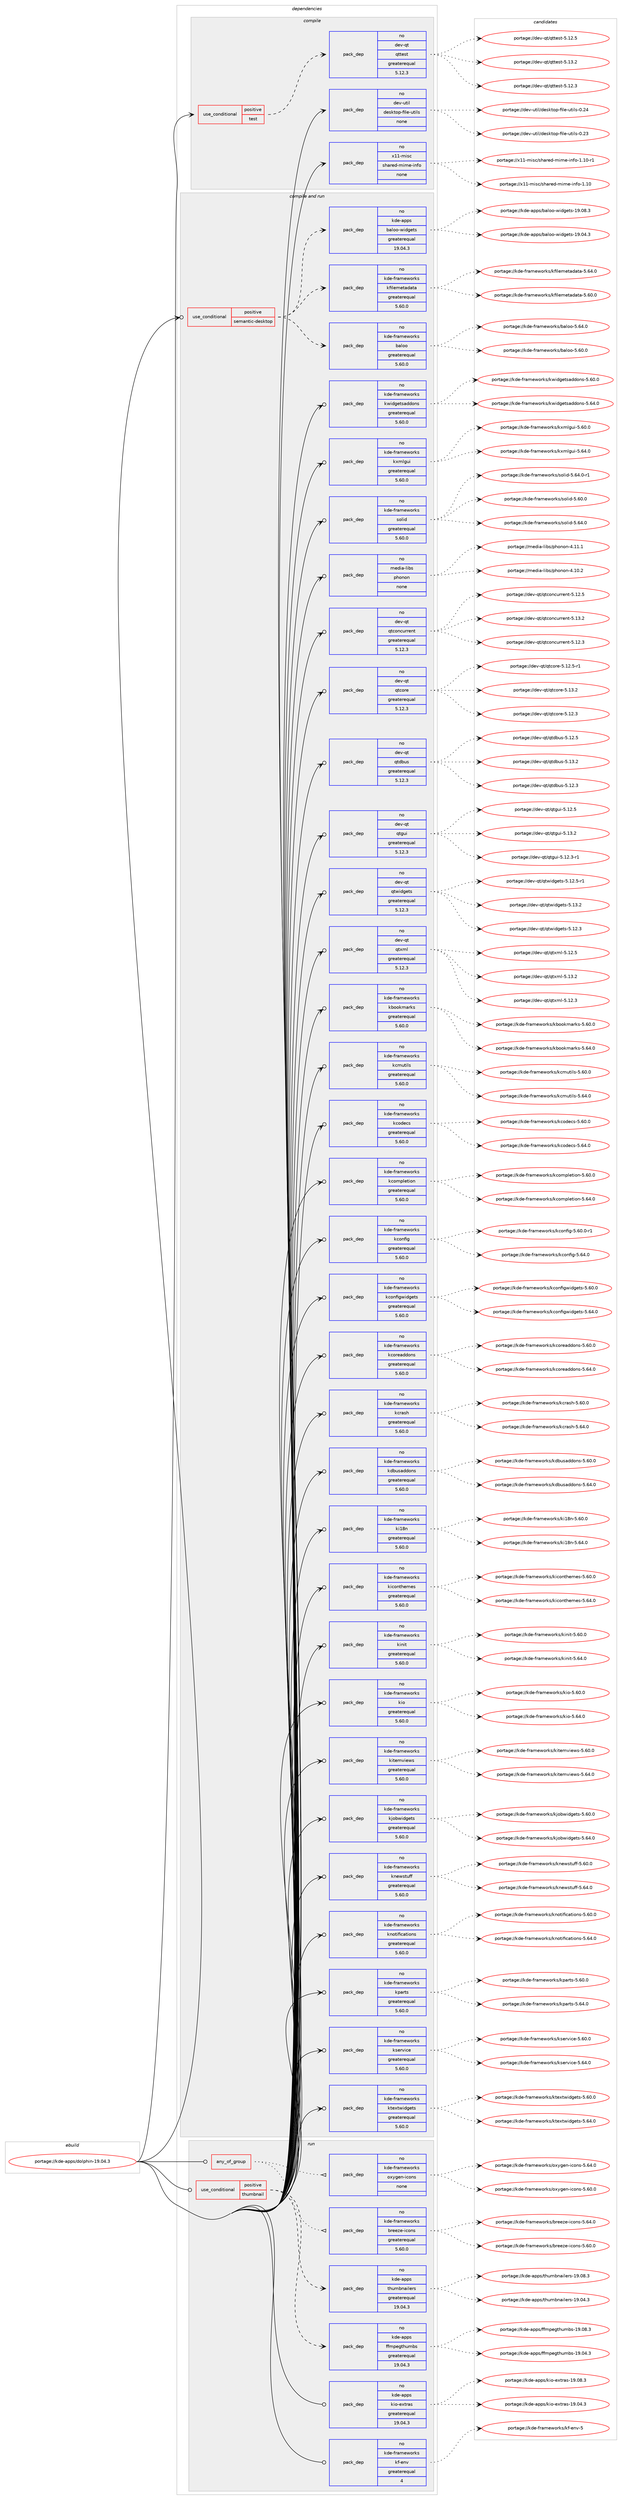 digraph prolog {

# *************
# Graph options
# *************

newrank=true;
concentrate=true;
compound=true;
graph [rankdir=LR,fontname=Helvetica,fontsize=10,ranksep=1.5];#, ranksep=2.5, nodesep=0.2];
edge  [arrowhead=vee];
node  [fontname=Helvetica,fontsize=10];

# **********
# The ebuild
# **********

subgraph cluster_leftcol {
color=gray;
rank=same;
label=<<i>ebuild</i>>;
id [label="portage://kde-apps/dolphin-19.04.3", color=red, width=4, href="../kde-apps/dolphin-19.04.3.svg"];
}

# ****************
# The dependencies
# ****************

subgraph cluster_midcol {
color=gray;
label=<<i>dependencies</i>>;
subgraph cluster_compile {
fillcolor="#eeeeee";
style=filled;
label=<<i>compile</i>>;
subgraph cond74939 {
dependency285507 [label=<<TABLE BORDER="0" CELLBORDER="1" CELLSPACING="0" CELLPADDING="4"><TR><TD ROWSPAN="3" CELLPADDING="10">use_conditional</TD></TR><TR><TD>positive</TD></TR><TR><TD>test</TD></TR></TABLE>>, shape=none, color=red];
subgraph pack206351 {
dependency285508 [label=<<TABLE BORDER="0" CELLBORDER="1" CELLSPACING="0" CELLPADDING="4" WIDTH="220"><TR><TD ROWSPAN="6" CELLPADDING="30">pack_dep</TD></TR><TR><TD WIDTH="110">no</TD></TR><TR><TD>dev-qt</TD></TR><TR><TD>qttest</TD></TR><TR><TD>greaterequal</TD></TR><TR><TD>5.12.3</TD></TR></TABLE>>, shape=none, color=blue];
}
dependency285507:e -> dependency285508:w [weight=20,style="dashed",arrowhead="vee"];
}
id:e -> dependency285507:w [weight=20,style="solid",arrowhead="vee"];
subgraph pack206352 {
dependency285509 [label=<<TABLE BORDER="0" CELLBORDER="1" CELLSPACING="0" CELLPADDING="4" WIDTH="220"><TR><TD ROWSPAN="6" CELLPADDING="30">pack_dep</TD></TR><TR><TD WIDTH="110">no</TD></TR><TR><TD>dev-util</TD></TR><TR><TD>desktop-file-utils</TD></TR><TR><TD>none</TD></TR><TR><TD></TD></TR></TABLE>>, shape=none, color=blue];
}
id:e -> dependency285509:w [weight=20,style="solid",arrowhead="vee"];
subgraph pack206353 {
dependency285510 [label=<<TABLE BORDER="0" CELLBORDER="1" CELLSPACING="0" CELLPADDING="4" WIDTH="220"><TR><TD ROWSPAN="6" CELLPADDING="30">pack_dep</TD></TR><TR><TD WIDTH="110">no</TD></TR><TR><TD>x11-misc</TD></TR><TR><TD>shared-mime-info</TD></TR><TR><TD>none</TD></TR><TR><TD></TD></TR></TABLE>>, shape=none, color=blue];
}
id:e -> dependency285510:w [weight=20,style="solid",arrowhead="vee"];
}
subgraph cluster_compileandrun {
fillcolor="#eeeeee";
style=filled;
label=<<i>compile and run</i>>;
subgraph cond74940 {
dependency285511 [label=<<TABLE BORDER="0" CELLBORDER="1" CELLSPACING="0" CELLPADDING="4"><TR><TD ROWSPAN="3" CELLPADDING="10">use_conditional</TD></TR><TR><TD>positive</TD></TR><TR><TD>semantic-desktop</TD></TR></TABLE>>, shape=none, color=red];
subgraph pack206354 {
dependency285512 [label=<<TABLE BORDER="0" CELLBORDER="1" CELLSPACING="0" CELLPADDING="4" WIDTH="220"><TR><TD ROWSPAN="6" CELLPADDING="30">pack_dep</TD></TR><TR><TD WIDTH="110">no</TD></TR><TR><TD>kde-frameworks</TD></TR><TR><TD>baloo</TD></TR><TR><TD>greaterequal</TD></TR><TR><TD>5.60.0</TD></TR></TABLE>>, shape=none, color=blue];
}
dependency285511:e -> dependency285512:w [weight=20,style="dashed",arrowhead="vee"];
subgraph pack206355 {
dependency285513 [label=<<TABLE BORDER="0" CELLBORDER="1" CELLSPACING="0" CELLPADDING="4" WIDTH="220"><TR><TD ROWSPAN="6" CELLPADDING="30">pack_dep</TD></TR><TR><TD WIDTH="110">no</TD></TR><TR><TD>kde-frameworks</TD></TR><TR><TD>kfilemetadata</TD></TR><TR><TD>greaterequal</TD></TR><TR><TD>5.60.0</TD></TR></TABLE>>, shape=none, color=blue];
}
dependency285511:e -> dependency285513:w [weight=20,style="dashed",arrowhead="vee"];
subgraph pack206356 {
dependency285514 [label=<<TABLE BORDER="0" CELLBORDER="1" CELLSPACING="0" CELLPADDING="4" WIDTH="220"><TR><TD ROWSPAN="6" CELLPADDING="30">pack_dep</TD></TR><TR><TD WIDTH="110">no</TD></TR><TR><TD>kde-apps</TD></TR><TR><TD>baloo-widgets</TD></TR><TR><TD>greaterequal</TD></TR><TR><TD>19.04.3</TD></TR></TABLE>>, shape=none, color=blue];
}
dependency285511:e -> dependency285514:w [weight=20,style="dashed",arrowhead="vee"];
}
id:e -> dependency285511:w [weight=20,style="solid",arrowhead="odotvee"];
subgraph pack206357 {
dependency285515 [label=<<TABLE BORDER="0" CELLBORDER="1" CELLSPACING="0" CELLPADDING="4" WIDTH="220"><TR><TD ROWSPAN="6" CELLPADDING="30">pack_dep</TD></TR><TR><TD WIDTH="110">no</TD></TR><TR><TD>dev-qt</TD></TR><TR><TD>qtconcurrent</TD></TR><TR><TD>greaterequal</TD></TR><TR><TD>5.12.3</TD></TR></TABLE>>, shape=none, color=blue];
}
id:e -> dependency285515:w [weight=20,style="solid",arrowhead="odotvee"];
subgraph pack206358 {
dependency285516 [label=<<TABLE BORDER="0" CELLBORDER="1" CELLSPACING="0" CELLPADDING="4" WIDTH="220"><TR><TD ROWSPAN="6" CELLPADDING="30">pack_dep</TD></TR><TR><TD WIDTH="110">no</TD></TR><TR><TD>dev-qt</TD></TR><TR><TD>qtcore</TD></TR><TR><TD>greaterequal</TD></TR><TR><TD>5.12.3</TD></TR></TABLE>>, shape=none, color=blue];
}
id:e -> dependency285516:w [weight=20,style="solid",arrowhead="odotvee"];
subgraph pack206359 {
dependency285517 [label=<<TABLE BORDER="0" CELLBORDER="1" CELLSPACING="0" CELLPADDING="4" WIDTH="220"><TR><TD ROWSPAN="6" CELLPADDING="30">pack_dep</TD></TR><TR><TD WIDTH="110">no</TD></TR><TR><TD>dev-qt</TD></TR><TR><TD>qtdbus</TD></TR><TR><TD>greaterequal</TD></TR><TR><TD>5.12.3</TD></TR></TABLE>>, shape=none, color=blue];
}
id:e -> dependency285517:w [weight=20,style="solid",arrowhead="odotvee"];
subgraph pack206360 {
dependency285518 [label=<<TABLE BORDER="0" CELLBORDER="1" CELLSPACING="0" CELLPADDING="4" WIDTH="220"><TR><TD ROWSPAN="6" CELLPADDING="30">pack_dep</TD></TR><TR><TD WIDTH="110">no</TD></TR><TR><TD>dev-qt</TD></TR><TR><TD>qtgui</TD></TR><TR><TD>greaterequal</TD></TR><TR><TD>5.12.3</TD></TR></TABLE>>, shape=none, color=blue];
}
id:e -> dependency285518:w [weight=20,style="solid",arrowhead="odotvee"];
subgraph pack206361 {
dependency285519 [label=<<TABLE BORDER="0" CELLBORDER="1" CELLSPACING="0" CELLPADDING="4" WIDTH="220"><TR><TD ROWSPAN="6" CELLPADDING="30">pack_dep</TD></TR><TR><TD WIDTH="110">no</TD></TR><TR><TD>dev-qt</TD></TR><TR><TD>qtwidgets</TD></TR><TR><TD>greaterequal</TD></TR><TR><TD>5.12.3</TD></TR></TABLE>>, shape=none, color=blue];
}
id:e -> dependency285519:w [weight=20,style="solid",arrowhead="odotvee"];
subgraph pack206362 {
dependency285520 [label=<<TABLE BORDER="0" CELLBORDER="1" CELLSPACING="0" CELLPADDING="4" WIDTH="220"><TR><TD ROWSPAN="6" CELLPADDING="30">pack_dep</TD></TR><TR><TD WIDTH="110">no</TD></TR><TR><TD>dev-qt</TD></TR><TR><TD>qtxml</TD></TR><TR><TD>greaterequal</TD></TR><TR><TD>5.12.3</TD></TR></TABLE>>, shape=none, color=blue];
}
id:e -> dependency285520:w [weight=20,style="solid",arrowhead="odotvee"];
subgraph pack206363 {
dependency285521 [label=<<TABLE BORDER="0" CELLBORDER="1" CELLSPACING="0" CELLPADDING="4" WIDTH="220"><TR><TD ROWSPAN="6" CELLPADDING="30">pack_dep</TD></TR><TR><TD WIDTH="110">no</TD></TR><TR><TD>kde-frameworks</TD></TR><TR><TD>kbookmarks</TD></TR><TR><TD>greaterequal</TD></TR><TR><TD>5.60.0</TD></TR></TABLE>>, shape=none, color=blue];
}
id:e -> dependency285521:w [weight=20,style="solid",arrowhead="odotvee"];
subgraph pack206364 {
dependency285522 [label=<<TABLE BORDER="0" CELLBORDER="1" CELLSPACING="0" CELLPADDING="4" WIDTH="220"><TR><TD ROWSPAN="6" CELLPADDING="30">pack_dep</TD></TR><TR><TD WIDTH="110">no</TD></TR><TR><TD>kde-frameworks</TD></TR><TR><TD>kcmutils</TD></TR><TR><TD>greaterequal</TD></TR><TR><TD>5.60.0</TD></TR></TABLE>>, shape=none, color=blue];
}
id:e -> dependency285522:w [weight=20,style="solid",arrowhead="odotvee"];
subgraph pack206365 {
dependency285523 [label=<<TABLE BORDER="0" CELLBORDER="1" CELLSPACING="0" CELLPADDING="4" WIDTH="220"><TR><TD ROWSPAN="6" CELLPADDING="30">pack_dep</TD></TR><TR><TD WIDTH="110">no</TD></TR><TR><TD>kde-frameworks</TD></TR><TR><TD>kcodecs</TD></TR><TR><TD>greaterequal</TD></TR><TR><TD>5.60.0</TD></TR></TABLE>>, shape=none, color=blue];
}
id:e -> dependency285523:w [weight=20,style="solid",arrowhead="odotvee"];
subgraph pack206366 {
dependency285524 [label=<<TABLE BORDER="0" CELLBORDER="1" CELLSPACING="0" CELLPADDING="4" WIDTH="220"><TR><TD ROWSPAN="6" CELLPADDING="30">pack_dep</TD></TR><TR><TD WIDTH="110">no</TD></TR><TR><TD>kde-frameworks</TD></TR><TR><TD>kcompletion</TD></TR><TR><TD>greaterequal</TD></TR><TR><TD>5.60.0</TD></TR></TABLE>>, shape=none, color=blue];
}
id:e -> dependency285524:w [weight=20,style="solid",arrowhead="odotvee"];
subgraph pack206367 {
dependency285525 [label=<<TABLE BORDER="0" CELLBORDER="1" CELLSPACING="0" CELLPADDING="4" WIDTH="220"><TR><TD ROWSPAN="6" CELLPADDING="30">pack_dep</TD></TR><TR><TD WIDTH="110">no</TD></TR><TR><TD>kde-frameworks</TD></TR><TR><TD>kconfig</TD></TR><TR><TD>greaterequal</TD></TR><TR><TD>5.60.0</TD></TR></TABLE>>, shape=none, color=blue];
}
id:e -> dependency285525:w [weight=20,style="solid",arrowhead="odotvee"];
subgraph pack206368 {
dependency285526 [label=<<TABLE BORDER="0" CELLBORDER="1" CELLSPACING="0" CELLPADDING="4" WIDTH="220"><TR><TD ROWSPAN="6" CELLPADDING="30">pack_dep</TD></TR><TR><TD WIDTH="110">no</TD></TR><TR><TD>kde-frameworks</TD></TR><TR><TD>kconfigwidgets</TD></TR><TR><TD>greaterequal</TD></TR><TR><TD>5.60.0</TD></TR></TABLE>>, shape=none, color=blue];
}
id:e -> dependency285526:w [weight=20,style="solid",arrowhead="odotvee"];
subgraph pack206369 {
dependency285527 [label=<<TABLE BORDER="0" CELLBORDER="1" CELLSPACING="0" CELLPADDING="4" WIDTH="220"><TR><TD ROWSPAN="6" CELLPADDING="30">pack_dep</TD></TR><TR><TD WIDTH="110">no</TD></TR><TR><TD>kde-frameworks</TD></TR><TR><TD>kcoreaddons</TD></TR><TR><TD>greaterequal</TD></TR><TR><TD>5.60.0</TD></TR></TABLE>>, shape=none, color=blue];
}
id:e -> dependency285527:w [weight=20,style="solid",arrowhead="odotvee"];
subgraph pack206370 {
dependency285528 [label=<<TABLE BORDER="0" CELLBORDER="1" CELLSPACING="0" CELLPADDING="4" WIDTH="220"><TR><TD ROWSPAN="6" CELLPADDING="30">pack_dep</TD></TR><TR><TD WIDTH="110">no</TD></TR><TR><TD>kde-frameworks</TD></TR><TR><TD>kcrash</TD></TR><TR><TD>greaterequal</TD></TR><TR><TD>5.60.0</TD></TR></TABLE>>, shape=none, color=blue];
}
id:e -> dependency285528:w [weight=20,style="solid",arrowhead="odotvee"];
subgraph pack206371 {
dependency285529 [label=<<TABLE BORDER="0" CELLBORDER="1" CELLSPACING="0" CELLPADDING="4" WIDTH="220"><TR><TD ROWSPAN="6" CELLPADDING="30">pack_dep</TD></TR><TR><TD WIDTH="110">no</TD></TR><TR><TD>kde-frameworks</TD></TR><TR><TD>kdbusaddons</TD></TR><TR><TD>greaterequal</TD></TR><TR><TD>5.60.0</TD></TR></TABLE>>, shape=none, color=blue];
}
id:e -> dependency285529:w [weight=20,style="solid",arrowhead="odotvee"];
subgraph pack206372 {
dependency285530 [label=<<TABLE BORDER="0" CELLBORDER="1" CELLSPACING="0" CELLPADDING="4" WIDTH="220"><TR><TD ROWSPAN="6" CELLPADDING="30">pack_dep</TD></TR><TR><TD WIDTH="110">no</TD></TR><TR><TD>kde-frameworks</TD></TR><TR><TD>ki18n</TD></TR><TR><TD>greaterequal</TD></TR><TR><TD>5.60.0</TD></TR></TABLE>>, shape=none, color=blue];
}
id:e -> dependency285530:w [weight=20,style="solid",arrowhead="odotvee"];
subgraph pack206373 {
dependency285531 [label=<<TABLE BORDER="0" CELLBORDER="1" CELLSPACING="0" CELLPADDING="4" WIDTH="220"><TR><TD ROWSPAN="6" CELLPADDING="30">pack_dep</TD></TR><TR><TD WIDTH="110">no</TD></TR><TR><TD>kde-frameworks</TD></TR><TR><TD>kiconthemes</TD></TR><TR><TD>greaterequal</TD></TR><TR><TD>5.60.0</TD></TR></TABLE>>, shape=none, color=blue];
}
id:e -> dependency285531:w [weight=20,style="solid",arrowhead="odotvee"];
subgraph pack206374 {
dependency285532 [label=<<TABLE BORDER="0" CELLBORDER="1" CELLSPACING="0" CELLPADDING="4" WIDTH="220"><TR><TD ROWSPAN="6" CELLPADDING="30">pack_dep</TD></TR><TR><TD WIDTH="110">no</TD></TR><TR><TD>kde-frameworks</TD></TR><TR><TD>kinit</TD></TR><TR><TD>greaterequal</TD></TR><TR><TD>5.60.0</TD></TR></TABLE>>, shape=none, color=blue];
}
id:e -> dependency285532:w [weight=20,style="solid",arrowhead="odotvee"];
subgraph pack206375 {
dependency285533 [label=<<TABLE BORDER="0" CELLBORDER="1" CELLSPACING="0" CELLPADDING="4" WIDTH="220"><TR><TD ROWSPAN="6" CELLPADDING="30">pack_dep</TD></TR><TR><TD WIDTH="110">no</TD></TR><TR><TD>kde-frameworks</TD></TR><TR><TD>kio</TD></TR><TR><TD>greaterequal</TD></TR><TR><TD>5.60.0</TD></TR></TABLE>>, shape=none, color=blue];
}
id:e -> dependency285533:w [weight=20,style="solid",arrowhead="odotvee"];
subgraph pack206376 {
dependency285534 [label=<<TABLE BORDER="0" CELLBORDER="1" CELLSPACING="0" CELLPADDING="4" WIDTH="220"><TR><TD ROWSPAN="6" CELLPADDING="30">pack_dep</TD></TR><TR><TD WIDTH="110">no</TD></TR><TR><TD>kde-frameworks</TD></TR><TR><TD>kitemviews</TD></TR><TR><TD>greaterequal</TD></TR><TR><TD>5.60.0</TD></TR></TABLE>>, shape=none, color=blue];
}
id:e -> dependency285534:w [weight=20,style="solid",arrowhead="odotvee"];
subgraph pack206377 {
dependency285535 [label=<<TABLE BORDER="0" CELLBORDER="1" CELLSPACING="0" CELLPADDING="4" WIDTH="220"><TR><TD ROWSPAN="6" CELLPADDING="30">pack_dep</TD></TR><TR><TD WIDTH="110">no</TD></TR><TR><TD>kde-frameworks</TD></TR><TR><TD>kjobwidgets</TD></TR><TR><TD>greaterequal</TD></TR><TR><TD>5.60.0</TD></TR></TABLE>>, shape=none, color=blue];
}
id:e -> dependency285535:w [weight=20,style="solid",arrowhead="odotvee"];
subgraph pack206378 {
dependency285536 [label=<<TABLE BORDER="0" CELLBORDER="1" CELLSPACING="0" CELLPADDING="4" WIDTH="220"><TR><TD ROWSPAN="6" CELLPADDING="30">pack_dep</TD></TR><TR><TD WIDTH="110">no</TD></TR><TR><TD>kde-frameworks</TD></TR><TR><TD>knewstuff</TD></TR><TR><TD>greaterequal</TD></TR><TR><TD>5.60.0</TD></TR></TABLE>>, shape=none, color=blue];
}
id:e -> dependency285536:w [weight=20,style="solid",arrowhead="odotvee"];
subgraph pack206379 {
dependency285537 [label=<<TABLE BORDER="0" CELLBORDER="1" CELLSPACING="0" CELLPADDING="4" WIDTH="220"><TR><TD ROWSPAN="6" CELLPADDING="30">pack_dep</TD></TR><TR><TD WIDTH="110">no</TD></TR><TR><TD>kde-frameworks</TD></TR><TR><TD>knotifications</TD></TR><TR><TD>greaterequal</TD></TR><TR><TD>5.60.0</TD></TR></TABLE>>, shape=none, color=blue];
}
id:e -> dependency285537:w [weight=20,style="solid",arrowhead="odotvee"];
subgraph pack206380 {
dependency285538 [label=<<TABLE BORDER="0" CELLBORDER="1" CELLSPACING="0" CELLPADDING="4" WIDTH="220"><TR><TD ROWSPAN="6" CELLPADDING="30">pack_dep</TD></TR><TR><TD WIDTH="110">no</TD></TR><TR><TD>kde-frameworks</TD></TR><TR><TD>kparts</TD></TR><TR><TD>greaterequal</TD></TR><TR><TD>5.60.0</TD></TR></TABLE>>, shape=none, color=blue];
}
id:e -> dependency285538:w [weight=20,style="solid",arrowhead="odotvee"];
subgraph pack206381 {
dependency285539 [label=<<TABLE BORDER="0" CELLBORDER="1" CELLSPACING="0" CELLPADDING="4" WIDTH="220"><TR><TD ROWSPAN="6" CELLPADDING="30">pack_dep</TD></TR><TR><TD WIDTH="110">no</TD></TR><TR><TD>kde-frameworks</TD></TR><TR><TD>kservice</TD></TR><TR><TD>greaterequal</TD></TR><TR><TD>5.60.0</TD></TR></TABLE>>, shape=none, color=blue];
}
id:e -> dependency285539:w [weight=20,style="solid",arrowhead="odotvee"];
subgraph pack206382 {
dependency285540 [label=<<TABLE BORDER="0" CELLBORDER="1" CELLSPACING="0" CELLPADDING="4" WIDTH="220"><TR><TD ROWSPAN="6" CELLPADDING="30">pack_dep</TD></TR><TR><TD WIDTH="110">no</TD></TR><TR><TD>kde-frameworks</TD></TR><TR><TD>ktextwidgets</TD></TR><TR><TD>greaterequal</TD></TR><TR><TD>5.60.0</TD></TR></TABLE>>, shape=none, color=blue];
}
id:e -> dependency285540:w [weight=20,style="solid",arrowhead="odotvee"];
subgraph pack206383 {
dependency285541 [label=<<TABLE BORDER="0" CELLBORDER="1" CELLSPACING="0" CELLPADDING="4" WIDTH="220"><TR><TD ROWSPAN="6" CELLPADDING="30">pack_dep</TD></TR><TR><TD WIDTH="110">no</TD></TR><TR><TD>kde-frameworks</TD></TR><TR><TD>kwidgetsaddons</TD></TR><TR><TD>greaterequal</TD></TR><TR><TD>5.60.0</TD></TR></TABLE>>, shape=none, color=blue];
}
id:e -> dependency285541:w [weight=20,style="solid",arrowhead="odotvee"];
subgraph pack206384 {
dependency285542 [label=<<TABLE BORDER="0" CELLBORDER="1" CELLSPACING="0" CELLPADDING="4" WIDTH="220"><TR><TD ROWSPAN="6" CELLPADDING="30">pack_dep</TD></TR><TR><TD WIDTH="110">no</TD></TR><TR><TD>kde-frameworks</TD></TR><TR><TD>kxmlgui</TD></TR><TR><TD>greaterequal</TD></TR><TR><TD>5.60.0</TD></TR></TABLE>>, shape=none, color=blue];
}
id:e -> dependency285542:w [weight=20,style="solid",arrowhead="odotvee"];
subgraph pack206385 {
dependency285543 [label=<<TABLE BORDER="0" CELLBORDER="1" CELLSPACING="0" CELLPADDING="4" WIDTH="220"><TR><TD ROWSPAN="6" CELLPADDING="30">pack_dep</TD></TR><TR><TD WIDTH="110">no</TD></TR><TR><TD>kde-frameworks</TD></TR><TR><TD>solid</TD></TR><TR><TD>greaterequal</TD></TR><TR><TD>5.60.0</TD></TR></TABLE>>, shape=none, color=blue];
}
id:e -> dependency285543:w [weight=20,style="solid",arrowhead="odotvee"];
subgraph pack206386 {
dependency285544 [label=<<TABLE BORDER="0" CELLBORDER="1" CELLSPACING="0" CELLPADDING="4" WIDTH="220"><TR><TD ROWSPAN="6" CELLPADDING="30">pack_dep</TD></TR><TR><TD WIDTH="110">no</TD></TR><TR><TD>media-libs</TD></TR><TR><TD>phonon</TD></TR><TR><TD>none</TD></TR><TR><TD></TD></TR></TABLE>>, shape=none, color=blue];
}
id:e -> dependency285544:w [weight=20,style="solid",arrowhead="odotvee"];
}
subgraph cluster_run {
fillcolor="#eeeeee";
style=filled;
label=<<i>run</i>>;
subgraph any4116 {
dependency285545 [label=<<TABLE BORDER="0" CELLBORDER="1" CELLSPACING="0" CELLPADDING="4"><TR><TD CELLPADDING="10">any_of_group</TD></TR></TABLE>>, shape=none, color=red];subgraph pack206387 {
dependency285546 [label=<<TABLE BORDER="0" CELLBORDER="1" CELLSPACING="0" CELLPADDING="4" WIDTH="220"><TR><TD ROWSPAN="6" CELLPADDING="30">pack_dep</TD></TR><TR><TD WIDTH="110">no</TD></TR><TR><TD>kde-frameworks</TD></TR><TR><TD>breeze-icons</TD></TR><TR><TD>greaterequal</TD></TR><TR><TD>5.60.0</TD></TR></TABLE>>, shape=none, color=blue];
}
dependency285545:e -> dependency285546:w [weight=20,style="dotted",arrowhead="oinv"];
subgraph pack206388 {
dependency285547 [label=<<TABLE BORDER="0" CELLBORDER="1" CELLSPACING="0" CELLPADDING="4" WIDTH="220"><TR><TD ROWSPAN="6" CELLPADDING="30">pack_dep</TD></TR><TR><TD WIDTH="110">no</TD></TR><TR><TD>kde-frameworks</TD></TR><TR><TD>oxygen-icons</TD></TR><TR><TD>none</TD></TR><TR><TD></TD></TR></TABLE>>, shape=none, color=blue];
}
dependency285545:e -> dependency285547:w [weight=20,style="dotted",arrowhead="oinv"];
}
id:e -> dependency285545:w [weight=20,style="solid",arrowhead="odot"];
subgraph cond74941 {
dependency285548 [label=<<TABLE BORDER="0" CELLBORDER="1" CELLSPACING="0" CELLPADDING="4"><TR><TD ROWSPAN="3" CELLPADDING="10">use_conditional</TD></TR><TR><TD>positive</TD></TR><TR><TD>thumbnail</TD></TR></TABLE>>, shape=none, color=red];
subgraph pack206389 {
dependency285549 [label=<<TABLE BORDER="0" CELLBORDER="1" CELLSPACING="0" CELLPADDING="4" WIDTH="220"><TR><TD ROWSPAN="6" CELLPADDING="30">pack_dep</TD></TR><TR><TD WIDTH="110">no</TD></TR><TR><TD>kde-apps</TD></TR><TR><TD>ffmpegthumbs</TD></TR><TR><TD>greaterequal</TD></TR><TR><TD>19.04.3</TD></TR></TABLE>>, shape=none, color=blue];
}
dependency285548:e -> dependency285549:w [weight=20,style="dashed",arrowhead="vee"];
subgraph pack206390 {
dependency285550 [label=<<TABLE BORDER="0" CELLBORDER="1" CELLSPACING="0" CELLPADDING="4" WIDTH="220"><TR><TD ROWSPAN="6" CELLPADDING="30">pack_dep</TD></TR><TR><TD WIDTH="110">no</TD></TR><TR><TD>kde-apps</TD></TR><TR><TD>thumbnailers</TD></TR><TR><TD>greaterequal</TD></TR><TR><TD>19.04.3</TD></TR></TABLE>>, shape=none, color=blue];
}
dependency285548:e -> dependency285550:w [weight=20,style="dashed",arrowhead="vee"];
}
id:e -> dependency285548:w [weight=20,style="solid",arrowhead="odot"];
subgraph pack206391 {
dependency285551 [label=<<TABLE BORDER="0" CELLBORDER="1" CELLSPACING="0" CELLPADDING="4" WIDTH="220"><TR><TD ROWSPAN="6" CELLPADDING="30">pack_dep</TD></TR><TR><TD WIDTH="110">no</TD></TR><TR><TD>kde-apps</TD></TR><TR><TD>kio-extras</TD></TR><TR><TD>greaterequal</TD></TR><TR><TD>19.04.3</TD></TR></TABLE>>, shape=none, color=blue];
}
id:e -> dependency285551:w [weight=20,style="solid",arrowhead="odot"];
subgraph pack206392 {
dependency285552 [label=<<TABLE BORDER="0" CELLBORDER="1" CELLSPACING="0" CELLPADDING="4" WIDTH="220"><TR><TD ROWSPAN="6" CELLPADDING="30">pack_dep</TD></TR><TR><TD WIDTH="110">no</TD></TR><TR><TD>kde-frameworks</TD></TR><TR><TD>kf-env</TD></TR><TR><TD>greaterequal</TD></TR><TR><TD>4</TD></TR></TABLE>>, shape=none, color=blue];
}
id:e -> dependency285552:w [weight=20,style="solid",arrowhead="odot"];
}
}

# **************
# The candidates
# **************

subgraph cluster_choices {
rank=same;
color=gray;
label=<<i>candidates</i>>;

subgraph choice206351 {
color=black;
nodesep=1;
choiceportage100101118451131164711311611610111511645534649504651 [label="portage://dev-qt/qttest-5.12.3", color=red, width=4,href="../dev-qt/qttest-5.12.3.svg"];
choiceportage100101118451131164711311611610111511645534649504653 [label="portage://dev-qt/qttest-5.12.5", color=red, width=4,href="../dev-qt/qttest-5.12.5.svg"];
choiceportage100101118451131164711311611610111511645534649514650 [label="portage://dev-qt/qttest-5.13.2", color=red, width=4,href="../dev-qt/qttest-5.13.2.svg"];
dependency285508:e -> choiceportage100101118451131164711311611610111511645534649504651:w [style=dotted,weight="100"];
dependency285508:e -> choiceportage100101118451131164711311611610111511645534649504653:w [style=dotted,weight="100"];
dependency285508:e -> choiceportage100101118451131164711311611610111511645534649514650:w [style=dotted,weight="100"];
}
subgraph choice206352 {
color=black;
nodesep=1;
choiceportage100101118451171161051084710010111510711611111245102105108101451171161051081154548465051 [label="portage://dev-util/desktop-file-utils-0.23", color=red, width=4,href="../dev-util/desktop-file-utils-0.23.svg"];
choiceportage100101118451171161051084710010111510711611111245102105108101451171161051081154548465052 [label="portage://dev-util/desktop-file-utils-0.24", color=red, width=4,href="../dev-util/desktop-file-utils-0.24.svg"];
dependency285509:e -> choiceportage100101118451171161051084710010111510711611111245102105108101451171161051081154548465051:w [style=dotted,weight="100"];
dependency285509:e -> choiceportage100101118451171161051084710010111510711611111245102105108101451171161051081154548465052:w [style=dotted,weight="100"];
}
subgraph choice206353 {
color=black;
nodesep=1;
choiceportage12049494510910511599471151049711410110045109105109101451051101021114549464948 [label="portage://x11-misc/shared-mime-info-1.10", color=red, width=4,href="../x11-misc/shared-mime-info-1.10.svg"];
choiceportage120494945109105115994711510497114101100451091051091014510511010211145494649484511449 [label="portage://x11-misc/shared-mime-info-1.10-r1", color=red, width=4,href="../x11-misc/shared-mime-info-1.10-r1.svg"];
dependency285510:e -> choiceportage12049494510910511599471151049711410110045109105109101451051101021114549464948:w [style=dotted,weight="100"];
dependency285510:e -> choiceportage120494945109105115994711510497114101100451091051091014510511010211145494649484511449:w [style=dotted,weight="100"];
}
subgraph choice206354 {
color=black;
nodesep=1;
choiceportage107100101451021149710910111911111410711547989710811111145534654484648 [label="portage://kde-frameworks/baloo-5.60.0", color=red, width=4,href="../kde-frameworks/baloo-5.60.0.svg"];
choiceportage107100101451021149710910111911111410711547989710811111145534654524648 [label="portage://kde-frameworks/baloo-5.64.0", color=red, width=4,href="../kde-frameworks/baloo-5.64.0.svg"];
dependency285512:e -> choiceportage107100101451021149710910111911111410711547989710811111145534654484648:w [style=dotted,weight="100"];
dependency285512:e -> choiceportage107100101451021149710910111911111410711547989710811111145534654524648:w [style=dotted,weight="100"];
}
subgraph choice206355 {
color=black;
nodesep=1;
choiceportage10710010145102114971091011191111141071154710710210510810110910111697100971169745534654484648 [label="portage://kde-frameworks/kfilemetadata-5.60.0", color=red, width=4,href="../kde-frameworks/kfilemetadata-5.60.0.svg"];
choiceportage10710010145102114971091011191111141071154710710210510810110910111697100971169745534654524648 [label="portage://kde-frameworks/kfilemetadata-5.64.0", color=red, width=4,href="../kde-frameworks/kfilemetadata-5.64.0.svg"];
dependency285513:e -> choiceportage10710010145102114971091011191111141071154710710210510810110910111697100971169745534654484648:w [style=dotted,weight="100"];
dependency285513:e -> choiceportage10710010145102114971091011191111141071154710710210510810110910111697100971169745534654524648:w [style=dotted,weight="100"];
}
subgraph choice206356 {
color=black;
nodesep=1;
choiceportage1071001014597112112115479897108111111451191051001031011161154549574648524651 [label="portage://kde-apps/baloo-widgets-19.04.3", color=red, width=4,href="../kde-apps/baloo-widgets-19.04.3.svg"];
choiceportage1071001014597112112115479897108111111451191051001031011161154549574648564651 [label="portage://kde-apps/baloo-widgets-19.08.3", color=red, width=4,href="../kde-apps/baloo-widgets-19.08.3.svg"];
dependency285514:e -> choiceportage1071001014597112112115479897108111111451191051001031011161154549574648524651:w [style=dotted,weight="100"];
dependency285514:e -> choiceportage1071001014597112112115479897108111111451191051001031011161154549574648564651:w [style=dotted,weight="100"];
}
subgraph choice206357 {
color=black;
nodesep=1;
choiceportage1001011184511311647113116991111109911711411410111011645534649504651 [label="portage://dev-qt/qtconcurrent-5.12.3", color=red, width=4,href="../dev-qt/qtconcurrent-5.12.3.svg"];
choiceportage1001011184511311647113116991111109911711411410111011645534649504653 [label="portage://dev-qt/qtconcurrent-5.12.5", color=red, width=4,href="../dev-qt/qtconcurrent-5.12.5.svg"];
choiceportage1001011184511311647113116991111109911711411410111011645534649514650 [label="portage://dev-qt/qtconcurrent-5.13.2", color=red, width=4,href="../dev-qt/qtconcurrent-5.13.2.svg"];
dependency285515:e -> choiceportage1001011184511311647113116991111109911711411410111011645534649504651:w [style=dotted,weight="100"];
dependency285515:e -> choiceportage1001011184511311647113116991111109911711411410111011645534649504653:w [style=dotted,weight="100"];
dependency285515:e -> choiceportage1001011184511311647113116991111109911711411410111011645534649514650:w [style=dotted,weight="100"];
}
subgraph choice206358 {
color=black;
nodesep=1;
choiceportage10010111845113116471131169911111410145534649504651 [label="portage://dev-qt/qtcore-5.12.3", color=red, width=4,href="../dev-qt/qtcore-5.12.3.svg"];
choiceportage100101118451131164711311699111114101455346495046534511449 [label="portage://dev-qt/qtcore-5.12.5-r1", color=red, width=4,href="../dev-qt/qtcore-5.12.5-r1.svg"];
choiceportage10010111845113116471131169911111410145534649514650 [label="portage://dev-qt/qtcore-5.13.2", color=red, width=4,href="../dev-qt/qtcore-5.13.2.svg"];
dependency285516:e -> choiceportage10010111845113116471131169911111410145534649504651:w [style=dotted,weight="100"];
dependency285516:e -> choiceportage100101118451131164711311699111114101455346495046534511449:w [style=dotted,weight="100"];
dependency285516:e -> choiceportage10010111845113116471131169911111410145534649514650:w [style=dotted,weight="100"];
}
subgraph choice206359 {
color=black;
nodesep=1;
choiceportage10010111845113116471131161009811711545534649504651 [label="portage://dev-qt/qtdbus-5.12.3", color=red, width=4,href="../dev-qt/qtdbus-5.12.3.svg"];
choiceportage10010111845113116471131161009811711545534649504653 [label="portage://dev-qt/qtdbus-5.12.5", color=red, width=4,href="../dev-qt/qtdbus-5.12.5.svg"];
choiceportage10010111845113116471131161009811711545534649514650 [label="portage://dev-qt/qtdbus-5.13.2", color=red, width=4,href="../dev-qt/qtdbus-5.13.2.svg"];
dependency285517:e -> choiceportage10010111845113116471131161009811711545534649504651:w [style=dotted,weight="100"];
dependency285517:e -> choiceportage10010111845113116471131161009811711545534649504653:w [style=dotted,weight="100"];
dependency285517:e -> choiceportage10010111845113116471131161009811711545534649514650:w [style=dotted,weight="100"];
}
subgraph choice206360 {
color=black;
nodesep=1;
choiceportage1001011184511311647113116103117105455346495046514511449 [label="portage://dev-qt/qtgui-5.12.3-r1", color=red, width=4,href="../dev-qt/qtgui-5.12.3-r1.svg"];
choiceportage100101118451131164711311610311710545534649504653 [label="portage://dev-qt/qtgui-5.12.5", color=red, width=4,href="../dev-qt/qtgui-5.12.5.svg"];
choiceportage100101118451131164711311610311710545534649514650 [label="portage://dev-qt/qtgui-5.13.2", color=red, width=4,href="../dev-qt/qtgui-5.13.2.svg"];
dependency285518:e -> choiceportage1001011184511311647113116103117105455346495046514511449:w [style=dotted,weight="100"];
dependency285518:e -> choiceportage100101118451131164711311610311710545534649504653:w [style=dotted,weight="100"];
dependency285518:e -> choiceportage100101118451131164711311610311710545534649514650:w [style=dotted,weight="100"];
}
subgraph choice206361 {
color=black;
nodesep=1;
choiceportage100101118451131164711311611910510010310111611545534649504651 [label="portage://dev-qt/qtwidgets-5.12.3", color=red, width=4,href="../dev-qt/qtwidgets-5.12.3.svg"];
choiceportage1001011184511311647113116119105100103101116115455346495046534511449 [label="portage://dev-qt/qtwidgets-5.12.5-r1", color=red, width=4,href="../dev-qt/qtwidgets-5.12.5-r1.svg"];
choiceportage100101118451131164711311611910510010310111611545534649514650 [label="portage://dev-qt/qtwidgets-5.13.2", color=red, width=4,href="../dev-qt/qtwidgets-5.13.2.svg"];
dependency285519:e -> choiceportage100101118451131164711311611910510010310111611545534649504651:w [style=dotted,weight="100"];
dependency285519:e -> choiceportage1001011184511311647113116119105100103101116115455346495046534511449:w [style=dotted,weight="100"];
dependency285519:e -> choiceportage100101118451131164711311611910510010310111611545534649514650:w [style=dotted,weight="100"];
}
subgraph choice206362 {
color=black;
nodesep=1;
choiceportage100101118451131164711311612010910845534649504651 [label="portage://dev-qt/qtxml-5.12.3", color=red, width=4,href="../dev-qt/qtxml-5.12.3.svg"];
choiceportage100101118451131164711311612010910845534649504653 [label="portage://dev-qt/qtxml-5.12.5", color=red, width=4,href="../dev-qt/qtxml-5.12.5.svg"];
choiceportage100101118451131164711311612010910845534649514650 [label="portage://dev-qt/qtxml-5.13.2", color=red, width=4,href="../dev-qt/qtxml-5.13.2.svg"];
dependency285520:e -> choiceportage100101118451131164711311612010910845534649504651:w [style=dotted,weight="100"];
dependency285520:e -> choiceportage100101118451131164711311612010910845534649504653:w [style=dotted,weight="100"];
dependency285520:e -> choiceportage100101118451131164711311612010910845534649514650:w [style=dotted,weight="100"];
}
subgraph choice206363 {
color=black;
nodesep=1;
choiceportage107100101451021149710910111911111410711547107981111111071099711410711545534654484648 [label="portage://kde-frameworks/kbookmarks-5.60.0", color=red, width=4,href="../kde-frameworks/kbookmarks-5.60.0.svg"];
choiceportage107100101451021149710910111911111410711547107981111111071099711410711545534654524648 [label="portage://kde-frameworks/kbookmarks-5.64.0", color=red, width=4,href="../kde-frameworks/kbookmarks-5.64.0.svg"];
dependency285521:e -> choiceportage107100101451021149710910111911111410711547107981111111071099711410711545534654484648:w [style=dotted,weight="100"];
dependency285521:e -> choiceportage107100101451021149710910111911111410711547107981111111071099711410711545534654524648:w [style=dotted,weight="100"];
}
subgraph choice206364 {
color=black;
nodesep=1;
choiceportage1071001014510211497109101119111114107115471079910911711610510811545534654484648 [label="portage://kde-frameworks/kcmutils-5.60.0", color=red, width=4,href="../kde-frameworks/kcmutils-5.60.0.svg"];
choiceportage1071001014510211497109101119111114107115471079910911711610510811545534654524648 [label="portage://kde-frameworks/kcmutils-5.64.0", color=red, width=4,href="../kde-frameworks/kcmutils-5.64.0.svg"];
dependency285522:e -> choiceportage1071001014510211497109101119111114107115471079910911711610510811545534654484648:w [style=dotted,weight="100"];
dependency285522:e -> choiceportage1071001014510211497109101119111114107115471079910911711610510811545534654524648:w [style=dotted,weight="100"];
}
subgraph choice206365 {
color=black;
nodesep=1;
choiceportage107100101451021149710910111911111410711547107991111001019911545534654484648 [label="portage://kde-frameworks/kcodecs-5.60.0", color=red, width=4,href="../kde-frameworks/kcodecs-5.60.0.svg"];
choiceportage107100101451021149710910111911111410711547107991111001019911545534654524648 [label="portage://kde-frameworks/kcodecs-5.64.0", color=red, width=4,href="../kde-frameworks/kcodecs-5.64.0.svg"];
dependency285523:e -> choiceportage107100101451021149710910111911111410711547107991111001019911545534654484648:w [style=dotted,weight="100"];
dependency285523:e -> choiceportage107100101451021149710910111911111410711547107991111001019911545534654524648:w [style=dotted,weight="100"];
}
subgraph choice206366 {
color=black;
nodesep=1;
choiceportage1071001014510211497109101119111114107115471079911110911210810111610511111045534654484648 [label="portage://kde-frameworks/kcompletion-5.60.0", color=red, width=4,href="../kde-frameworks/kcompletion-5.60.0.svg"];
choiceportage1071001014510211497109101119111114107115471079911110911210810111610511111045534654524648 [label="portage://kde-frameworks/kcompletion-5.64.0", color=red, width=4,href="../kde-frameworks/kcompletion-5.64.0.svg"];
dependency285524:e -> choiceportage1071001014510211497109101119111114107115471079911110911210810111610511111045534654484648:w [style=dotted,weight="100"];
dependency285524:e -> choiceportage1071001014510211497109101119111114107115471079911110911210810111610511111045534654524648:w [style=dotted,weight="100"];
}
subgraph choice206367 {
color=black;
nodesep=1;
choiceportage10710010145102114971091011191111141071154710799111110102105103455346544846484511449 [label="portage://kde-frameworks/kconfig-5.60.0-r1", color=red, width=4,href="../kde-frameworks/kconfig-5.60.0-r1.svg"];
choiceportage1071001014510211497109101119111114107115471079911111010210510345534654524648 [label="portage://kde-frameworks/kconfig-5.64.0", color=red, width=4,href="../kde-frameworks/kconfig-5.64.0.svg"];
dependency285525:e -> choiceportage10710010145102114971091011191111141071154710799111110102105103455346544846484511449:w [style=dotted,weight="100"];
dependency285525:e -> choiceportage1071001014510211497109101119111114107115471079911111010210510345534654524648:w [style=dotted,weight="100"];
}
subgraph choice206368 {
color=black;
nodesep=1;
choiceportage1071001014510211497109101119111114107115471079911111010210510311910510010310111611545534654484648 [label="portage://kde-frameworks/kconfigwidgets-5.60.0", color=red, width=4,href="../kde-frameworks/kconfigwidgets-5.60.0.svg"];
choiceportage1071001014510211497109101119111114107115471079911111010210510311910510010310111611545534654524648 [label="portage://kde-frameworks/kconfigwidgets-5.64.0", color=red, width=4,href="../kde-frameworks/kconfigwidgets-5.64.0.svg"];
dependency285526:e -> choiceportage1071001014510211497109101119111114107115471079911111010210510311910510010310111611545534654484648:w [style=dotted,weight="100"];
dependency285526:e -> choiceportage1071001014510211497109101119111114107115471079911111010210510311910510010310111611545534654524648:w [style=dotted,weight="100"];
}
subgraph choice206369 {
color=black;
nodesep=1;
choiceportage107100101451021149710910111911111410711547107991111141019710010011111011545534654484648 [label="portage://kde-frameworks/kcoreaddons-5.60.0", color=red, width=4,href="../kde-frameworks/kcoreaddons-5.60.0.svg"];
choiceportage107100101451021149710910111911111410711547107991111141019710010011111011545534654524648 [label="portage://kde-frameworks/kcoreaddons-5.64.0", color=red, width=4,href="../kde-frameworks/kcoreaddons-5.64.0.svg"];
dependency285527:e -> choiceportage107100101451021149710910111911111410711547107991111141019710010011111011545534654484648:w [style=dotted,weight="100"];
dependency285527:e -> choiceportage107100101451021149710910111911111410711547107991111141019710010011111011545534654524648:w [style=dotted,weight="100"];
}
subgraph choice206370 {
color=black;
nodesep=1;
choiceportage107100101451021149710910111911111410711547107991149711510445534654484648 [label="portage://kde-frameworks/kcrash-5.60.0", color=red, width=4,href="../kde-frameworks/kcrash-5.60.0.svg"];
choiceportage107100101451021149710910111911111410711547107991149711510445534654524648 [label="portage://kde-frameworks/kcrash-5.64.0", color=red, width=4,href="../kde-frameworks/kcrash-5.64.0.svg"];
dependency285528:e -> choiceportage107100101451021149710910111911111410711547107991149711510445534654484648:w [style=dotted,weight="100"];
dependency285528:e -> choiceportage107100101451021149710910111911111410711547107991149711510445534654524648:w [style=dotted,weight="100"];
}
subgraph choice206371 {
color=black;
nodesep=1;
choiceportage107100101451021149710910111911111410711547107100981171159710010011111011545534654484648 [label="portage://kde-frameworks/kdbusaddons-5.60.0", color=red, width=4,href="../kde-frameworks/kdbusaddons-5.60.0.svg"];
choiceportage107100101451021149710910111911111410711547107100981171159710010011111011545534654524648 [label="portage://kde-frameworks/kdbusaddons-5.64.0", color=red, width=4,href="../kde-frameworks/kdbusaddons-5.64.0.svg"];
dependency285529:e -> choiceportage107100101451021149710910111911111410711547107100981171159710010011111011545534654484648:w [style=dotted,weight="100"];
dependency285529:e -> choiceportage107100101451021149710910111911111410711547107100981171159710010011111011545534654524648:w [style=dotted,weight="100"];
}
subgraph choice206372 {
color=black;
nodesep=1;
choiceportage107100101451021149710910111911111410711547107105495611045534654484648 [label="portage://kde-frameworks/ki18n-5.60.0", color=red, width=4,href="../kde-frameworks/ki18n-5.60.0.svg"];
choiceportage107100101451021149710910111911111410711547107105495611045534654524648 [label="portage://kde-frameworks/ki18n-5.64.0", color=red, width=4,href="../kde-frameworks/ki18n-5.64.0.svg"];
dependency285530:e -> choiceportage107100101451021149710910111911111410711547107105495611045534654484648:w [style=dotted,weight="100"];
dependency285530:e -> choiceportage107100101451021149710910111911111410711547107105495611045534654524648:w [style=dotted,weight="100"];
}
subgraph choice206373 {
color=black;
nodesep=1;
choiceportage1071001014510211497109101119111114107115471071059911111011610410110910111545534654484648 [label="portage://kde-frameworks/kiconthemes-5.60.0", color=red, width=4,href="../kde-frameworks/kiconthemes-5.60.0.svg"];
choiceportage1071001014510211497109101119111114107115471071059911111011610410110910111545534654524648 [label="portage://kde-frameworks/kiconthemes-5.64.0", color=red, width=4,href="../kde-frameworks/kiconthemes-5.64.0.svg"];
dependency285531:e -> choiceportage1071001014510211497109101119111114107115471071059911111011610410110910111545534654484648:w [style=dotted,weight="100"];
dependency285531:e -> choiceportage1071001014510211497109101119111114107115471071059911111011610410110910111545534654524648:w [style=dotted,weight="100"];
}
subgraph choice206374 {
color=black;
nodesep=1;
choiceportage10710010145102114971091011191111141071154710710511010511645534654484648 [label="portage://kde-frameworks/kinit-5.60.0", color=red, width=4,href="../kde-frameworks/kinit-5.60.0.svg"];
choiceportage10710010145102114971091011191111141071154710710511010511645534654524648 [label="portage://kde-frameworks/kinit-5.64.0", color=red, width=4,href="../kde-frameworks/kinit-5.64.0.svg"];
dependency285532:e -> choiceportage10710010145102114971091011191111141071154710710511010511645534654484648:w [style=dotted,weight="100"];
dependency285532:e -> choiceportage10710010145102114971091011191111141071154710710511010511645534654524648:w [style=dotted,weight="100"];
}
subgraph choice206375 {
color=black;
nodesep=1;
choiceportage10710010145102114971091011191111141071154710710511145534654484648 [label="portage://kde-frameworks/kio-5.60.0", color=red, width=4,href="../kde-frameworks/kio-5.60.0.svg"];
choiceportage10710010145102114971091011191111141071154710710511145534654524648 [label="portage://kde-frameworks/kio-5.64.0", color=red, width=4,href="../kde-frameworks/kio-5.64.0.svg"];
dependency285533:e -> choiceportage10710010145102114971091011191111141071154710710511145534654484648:w [style=dotted,weight="100"];
dependency285533:e -> choiceportage10710010145102114971091011191111141071154710710511145534654524648:w [style=dotted,weight="100"];
}
subgraph choice206376 {
color=black;
nodesep=1;
choiceportage10710010145102114971091011191111141071154710710511610110911810510111911545534654484648 [label="portage://kde-frameworks/kitemviews-5.60.0", color=red, width=4,href="../kde-frameworks/kitemviews-5.60.0.svg"];
choiceportage10710010145102114971091011191111141071154710710511610110911810510111911545534654524648 [label="portage://kde-frameworks/kitemviews-5.64.0", color=red, width=4,href="../kde-frameworks/kitemviews-5.64.0.svg"];
dependency285534:e -> choiceportage10710010145102114971091011191111141071154710710511610110911810510111911545534654484648:w [style=dotted,weight="100"];
dependency285534:e -> choiceportage10710010145102114971091011191111141071154710710511610110911810510111911545534654524648:w [style=dotted,weight="100"];
}
subgraph choice206377 {
color=black;
nodesep=1;
choiceportage1071001014510211497109101119111114107115471071061119811910510010310111611545534654484648 [label="portage://kde-frameworks/kjobwidgets-5.60.0", color=red, width=4,href="../kde-frameworks/kjobwidgets-5.60.0.svg"];
choiceportage1071001014510211497109101119111114107115471071061119811910510010310111611545534654524648 [label="portage://kde-frameworks/kjobwidgets-5.64.0", color=red, width=4,href="../kde-frameworks/kjobwidgets-5.64.0.svg"];
dependency285535:e -> choiceportage1071001014510211497109101119111114107115471071061119811910510010310111611545534654484648:w [style=dotted,weight="100"];
dependency285535:e -> choiceportage1071001014510211497109101119111114107115471071061119811910510010310111611545534654524648:w [style=dotted,weight="100"];
}
subgraph choice206378 {
color=black;
nodesep=1;
choiceportage10710010145102114971091011191111141071154710711010111911511611710210245534654484648 [label="portage://kde-frameworks/knewstuff-5.60.0", color=red, width=4,href="../kde-frameworks/knewstuff-5.60.0.svg"];
choiceportage10710010145102114971091011191111141071154710711010111911511611710210245534654524648 [label="portage://kde-frameworks/knewstuff-5.64.0", color=red, width=4,href="../kde-frameworks/knewstuff-5.64.0.svg"];
dependency285536:e -> choiceportage10710010145102114971091011191111141071154710711010111911511611710210245534654484648:w [style=dotted,weight="100"];
dependency285536:e -> choiceportage10710010145102114971091011191111141071154710711010111911511611710210245534654524648:w [style=dotted,weight="100"];
}
subgraph choice206379 {
color=black;
nodesep=1;
choiceportage107100101451021149710910111911111410711547107110111116105102105999711610511111011545534654484648 [label="portage://kde-frameworks/knotifications-5.60.0", color=red, width=4,href="../kde-frameworks/knotifications-5.60.0.svg"];
choiceportage107100101451021149710910111911111410711547107110111116105102105999711610511111011545534654524648 [label="portage://kde-frameworks/knotifications-5.64.0", color=red, width=4,href="../kde-frameworks/knotifications-5.64.0.svg"];
dependency285537:e -> choiceportage107100101451021149710910111911111410711547107110111116105102105999711610511111011545534654484648:w [style=dotted,weight="100"];
dependency285537:e -> choiceportage107100101451021149710910111911111410711547107110111116105102105999711610511111011545534654524648:w [style=dotted,weight="100"];
}
subgraph choice206380 {
color=black;
nodesep=1;
choiceportage1071001014510211497109101119111114107115471071129711411611545534654484648 [label="portage://kde-frameworks/kparts-5.60.0", color=red, width=4,href="../kde-frameworks/kparts-5.60.0.svg"];
choiceportage1071001014510211497109101119111114107115471071129711411611545534654524648 [label="portage://kde-frameworks/kparts-5.64.0", color=red, width=4,href="../kde-frameworks/kparts-5.64.0.svg"];
dependency285538:e -> choiceportage1071001014510211497109101119111114107115471071129711411611545534654484648:w [style=dotted,weight="100"];
dependency285538:e -> choiceportage1071001014510211497109101119111114107115471071129711411611545534654524648:w [style=dotted,weight="100"];
}
subgraph choice206381 {
color=black;
nodesep=1;
choiceportage1071001014510211497109101119111114107115471071151011141181059910145534654484648 [label="portage://kde-frameworks/kservice-5.60.0", color=red, width=4,href="../kde-frameworks/kservice-5.60.0.svg"];
choiceportage1071001014510211497109101119111114107115471071151011141181059910145534654524648 [label="portage://kde-frameworks/kservice-5.64.0", color=red, width=4,href="../kde-frameworks/kservice-5.64.0.svg"];
dependency285539:e -> choiceportage1071001014510211497109101119111114107115471071151011141181059910145534654484648:w [style=dotted,weight="100"];
dependency285539:e -> choiceportage1071001014510211497109101119111114107115471071151011141181059910145534654524648:w [style=dotted,weight="100"];
}
subgraph choice206382 {
color=black;
nodesep=1;
choiceportage10710010145102114971091011191111141071154710711610112011611910510010310111611545534654484648 [label="portage://kde-frameworks/ktextwidgets-5.60.0", color=red, width=4,href="../kde-frameworks/ktextwidgets-5.60.0.svg"];
choiceportage10710010145102114971091011191111141071154710711610112011611910510010310111611545534654524648 [label="portage://kde-frameworks/ktextwidgets-5.64.0", color=red, width=4,href="../kde-frameworks/ktextwidgets-5.64.0.svg"];
dependency285540:e -> choiceportage10710010145102114971091011191111141071154710711610112011611910510010310111611545534654484648:w [style=dotted,weight="100"];
dependency285540:e -> choiceportage10710010145102114971091011191111141071154710711610112011611910510010310111611545534654524648:w [style=dotted,weight="100"];
}
subgraph choice206383 {
color=black;
nodesep=1;
choiceportage1071001014510211497109101119111114107115471071191051001031011161159710010011111011545534654484648 [label="portage://kde-frameworks/kwidgetsaddons-5.60.0", color=red, width=4,href="../kde-frameworks/kwidgetsaddons-5.60.0.svg"];
choiceportage1071001014510211497109101119111114107115471071191051001031011161159710010011111011545534654524648 [label="portage://kde-frameworks/kwidgetsaddons-5.64.0", color=red, width=4,href="../kde-frameworks/kwidgetsaddons-5.64.0.svg"];
dependency285541:e -> choiceportage1071001014510211497109101119111114107115471071191051001031011161159710010011111011545534654484648:w [style=dotted,weight="100"];
dependency285541:e -> choiceportage1071001014510211497109101119111114107115471071191051001031011161159710010011111011545534654524648:w [style=dotted,weight="100"];
}
subgraph choice206384 {
color=black;
nodesep=1;
choiceportage10710010145102114971091011191111141071154710712010910810311710545534654484648 [label="portage://kde-frameworks/kxmlgui-5.60.0", color=red, width=4,href="../kde-frameworks/kxmlgui-5.60.0.svg"];
choiceportage10710010145102114971091011191111141071154710712010910810311710545534654524648 [label="portage://kde-frameworks/kxmlgui-5.64.0", color=red, width=4,href="../kde-frameworks/kxmlgui-5.64.0.svg"];
dependency285542:e -> choiceportage10710010145102114971091011191111141071154710712010910810311710545534654484648:w [style=dotted,weight="100"];
dependency285542:e -> choiceportage10710010145102114971091011191111141071154710712010910810311710545534654524648:w [style=dotted,weight="100"];
}
subgraph choice206385 {
color=black;
nodesep=1;
choiceportage10710010145102114971091011191111141071154711511110810510045534654484648 [label="portage://kde-frameworks/solid-5.60.0", color=red, width=4,href="../kde-frameworks/solid-5.60.0.svg"];
choiceportage10710010145102114971091011191111141071154711511110810510045534654524648 [label="portage://kde-frameworks/solid-5.64.0", color=red, width=4,href="../kde-frameworks/solid-5.64.0.svg"];
choiceportage107100101451021149710910111911111410711547115111108105100455346545246484511449 [label="portage://kde-frameworks/solid-5.64.0-r1", color=red, width=4,href="../kde-frameworks/solid-5.64.0-r1.svg"];
dependency285543:e -> choiceportage10710010145102114971091011191111141071154711511110810510045534654484648:w [style=dotted,weight="100"];
dependency285543:e -> choiceportage10710010145102114971091011191111141071154711511110810510045534654524648:w [style=dotted,weight="100"];
dependency285543:e -> choiceportage107100101451021149710910111911111410711547115111108105100455346545246484511449:w [style=dotted,weight="100"];
}
subgraph choice206386 {
color=black;
nodesep=1;
choiceportage1091011001059745108105981154711210411111011111045524649484650 [label="portage://media-libs/phonon-4.10.2", color=red, width=4,href="../media-libs/phonon-4.10.2.svg"];
choiceportage1091011001059745108105981154711210411111011111045524649494649 [label="portage://media-libs/phonon-4.11.1", color=red, width=4,href="../media-libs/phonon-4.11.1.svg"];
dependency285544:e -> choiceportage1091011001059745108105981154711210411111011111045524649484650:w [style=dotted,weight="100"];
dependency285544:e -> choiceportage1091011001059745108105981154711210411111011111045524649494649:w [style=dotted,weight="100"];
}
subgraph choice206387 {
color=black;
nodesep=1;
choiceportage10710010145102114971091011191111141071154798114101101122101451059911111011545534654484648 [label="portage://kde-frameworks/breeze-icons-5.60.0", color=red, width=4,href="../kde-frameworks/breeze-icons-5.60.0.svg"];
choiceportage10710010145102114971091011191111141071154798114101101122101451059911111011545534654524648 [label="portage://kde-frameworks/breeze-icons-5.64.0", color=red, width=4,href="../kde-frameworks/breeze-icons-5.64.0.svg"];
dependency285546:e -> choiceportage10710010145102114971091011191111141071154798114101101122101451059911111011545534654484648:w [style=dotted,weight="100"];
dependency285546:e -> choiceportage10710010145102114971091011191111141071154798114101101122101451059911111011545534654524648:w [style=dotted,weight="100"];
}
subgraph choice206388 {
color=black;
nodesep=1;
choiceportage107100101451021149710910111911111410711547111120121103101110451059911111011545534654484648 [label="portage://kde-frameworks/oxygen-icons-5.60.0", color=red, width=4,href="../kde-frameworks/oxygen-icons-5.60.0.svg"];
choiceportage107100101451021149710910111911111410711547111120121103101110451059911111011545534654524648 [label="portage://kde-frameworks/oxygen-icons-5.64.0", color=red, width=4,href="../kde-frameworks/oxygen-icons-5.64.0.svg"];
dependency285547:e -> choiceportage107100101451021149710910111911111410711547111120121103101110451059911111011545534654484648:w [style=dotted,weight="100"];
dependency285547:e -> choiceportage107100101451021149710910111911111410711547111120121103101110451059911111011545534654524648:w [style=dotted,weight="100"];
}
subgraph choice206389 {
color=black;
nodesep=1;
choiceportage107100101459711211211547102102109112101103116104117109981154549574648524651 [label="portage://kde-apps/ffmpegthumbs-19.04.3", color=red, width=4,href="../kde-apps/ffmpegthumbs-19.04.3.svg"];
choiceportage107100101459711211211547102102109112101103116104117109981154549574648564651 [label="portage://kde-apps/ffmpegthumbs-19.08.3", color=red, width=4,href="../kde-apps/ffmpegthumbs-19.08.3.svg"];
dependency285549:e -> choiceportage107100101459711211211547102102109112101103116104117109981154549574648524651:w [style=dotted,weight="100"];
dependency285549:e -> choiceportage107100101459711211211547102102109112101103116104117109981154549574648564651:w [style=dotted,weight="100"];
}
subgraph choice206390 {
color=black;
nodesep=1;
choiceportage10710010145971121121154711610411710998110971051081011141154549574648524651 [label="portage://kde-apps/thumbnailers-19.04.3", color=red, width=4,href="../kde-apps/thumbnailers-19.04.3.svg"];
choiceportage10710010145971121121154711610411710998110971051081011141154549574648564651 [label="portage://kde-apps/thumbnailers-19.08.3", color=red, width=4,href="../kde-apps/thumbnailers-19.08.3.svg"];
dependency285550:e -> choiceportage10710010145971121121154711610411710998110971051081011141154549574648524651:w [style=dotted,weight="100"];
dependency285550:e -> choiceportage10710010145971121121154711610411710998110971051081011141154549574648564651:w [style=dotted,weight="100"];
}
subgraph choice206391 {
color=black;
nodesep=1;
choiceportage10710010145971121121154710710511145101120116114971154549574648524651 [label="portage://kde-apps/kio-extras-19.04.3", color=red, width=4,href="../kde-apps/kio-extras-19.04.3.svg"];
choiceportage10710010145971121121154710710511145101120116114971154549574648564651 [label="portage://kde-apps/kio-extras-19.08.3", color=red, width=4,href="../kde-apps/kio-extras-19.08.3.svg"];
dependency285551:e -> choiceportage10710010145971121121154710710511145101120116114971154549574648524651:w [style=dotted,weight="100"];
dependency285551:e -> choiceportage10710010145971121121154710710511145101120116114971154549574648564651:w [style=dotted,weight="100"];
}
subgraph choice206392 {
color=black;
nodesep=1;
choiceportage107100101451021149710910111911111410711547107102451011101184553 [label="portage://kde-frameworks/kf-env-5", color=red, width=4,href="../kde-frameworks/kf-env-5.svg"];
dependency285552:e -> choiceportage107100101451021149710910111911111410711547107102451011101184553:w [style=dotted,weight="100"];
}
}

}
